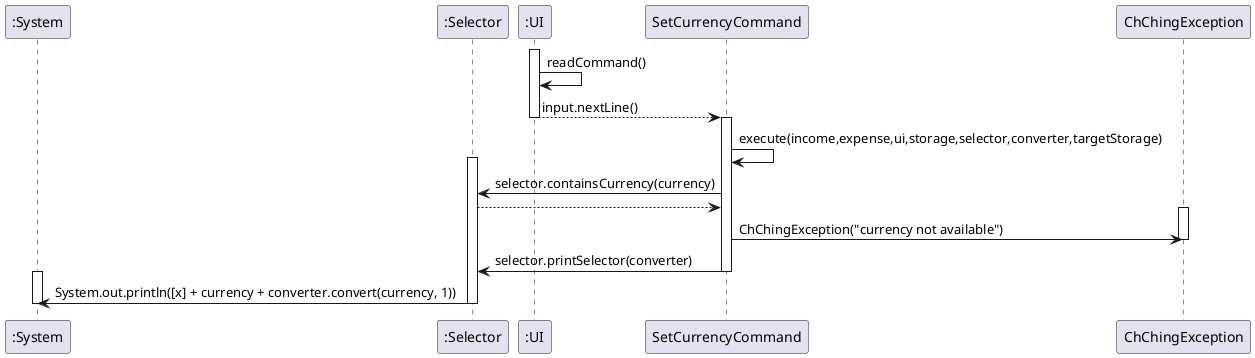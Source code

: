 @startuml

participant ":System" as System
participant ":Selector" as Selector
participant ":UI" as UI
participant "SetCurrencyCommand" as SetCurrencyCommand
participant "ChChingException" as ChChingException

activate UI
UI -> UI:readCommand()
UI -->SetCurrencyCommand: input.nextLine()
deactivate UI

activate SetCurrencyCommand
SetCurrencyCommand -> SetCurrencyCommand: execute(income,expense,ui,storage,selector,converter,targetStorage)
activate Selector
Selector <- SetCurrencyCommand: selector.containsCurrency(currency)
Selector --> SetCurrencyCommand

activate ChChingException
SetCurrencyCommand ->ChChingException: ChChingException("currency not available")
deactivate ChChingException

Selector <- SetCurrencyCommand: selector.printSelector(converter)
deactivate SetCurrencyCommand

activate System
System <- Selector: System.out.println([x] + currency + converter.convert(currency, 1))
deactivate System

deactivate Selector
@enduml